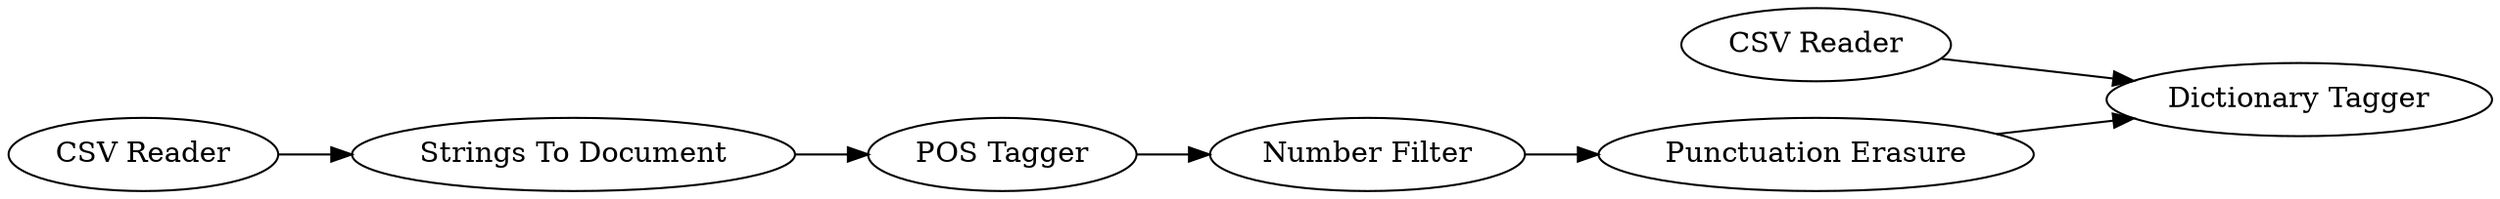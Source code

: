 digraph {
	8 -> 9
	4 -> 8
	6 -> 10
	1 -> 2
	9 -> 10
	2 -> 4
	1 [label="CSV Reader"]
	9 [label="Punctuation Erasure"]
	4 [label="POS Tagger"]
	6 [label="CSV Reader"]
	8 [label="Number Filter"]
	2 [label="Strings To Document"]
	10 [label="Dictionary Tagger"]
	rankdir=LR
}
